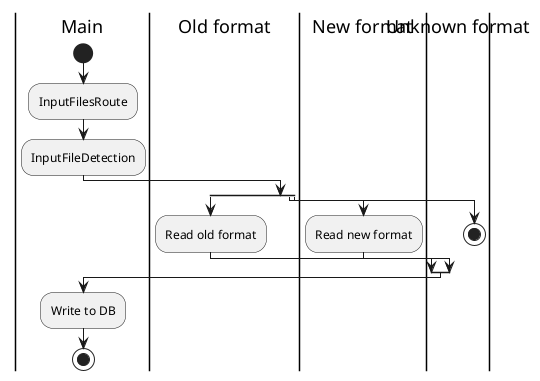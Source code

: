 @startuml
'https://plantuml.com/activity-diagram-beta
skinparam conditionStyle diamond
|Main|
start
:InputFilesRoute;
:InputFileDetection;
split
    |Old format|
    :Read old format;
split again
    |New format|
    :Read new format;
split again
    |Unknown format|
    stop
end split
|Main|
:Write to DB;
stop
@enduml
